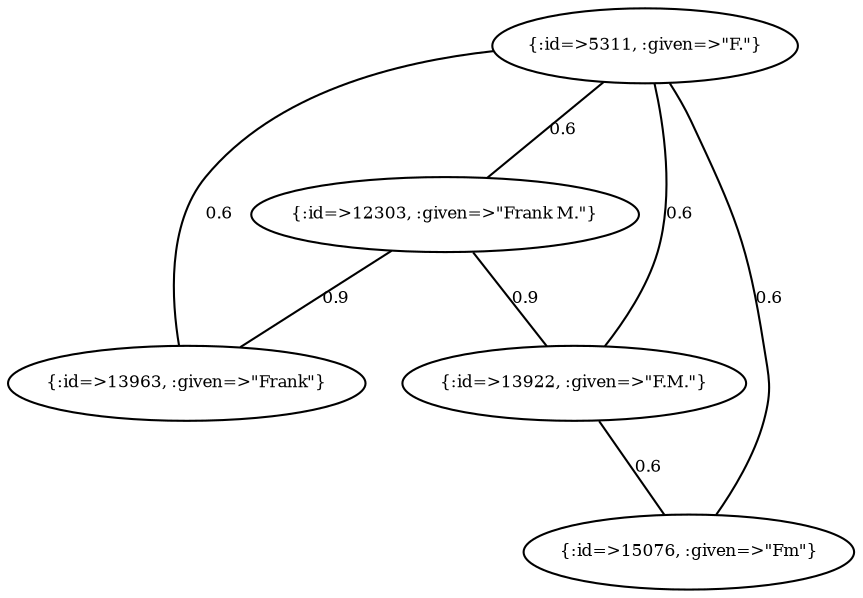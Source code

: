 graph Collector__WeightedGraph {
    "{:id=>5311, :given=>\"F.\"}" [
        fontsize = 8,
        label = "{:id=>5311, :given=>\"F.\"}"
    ]

    "{:id=>12303, :given=>\"Frank M.\"}" [
        fontsize = 8,
        label = "{:id=>12303, :given=>\"Frank M.\"}"
    ]

    "{:id=>13922, :given=>\"F.M.\"}" [
        fontsize = 8,
        label = "{:id=>13922, :given=>\"F.M.\"}"
    ]

    "{:id=>13963, :given=>\"Frank\"}" [
        fontsize = 8,
        label = "{:id=>13963, :given=>\"Frank\"}"
    ]

    "{:id=>15076, :given=>\"Fm\"}" [
        fontsize = 8,
        label = "{:id=>15076, :given=>\"Fm\"}"
    ]

    "{:id=>5311, :given=>\"F.\"}" -- "{:id=>12303, :given=>\"Frank M.\"}" [
        fontsize = 8,
        label = 0.6
    ]

    "{:id=>5311, :given=>\"F.\"}" -- "{:id=>13922, :given=>\"F.M.\"}" [
        fontsize = 8,
        label = 0.6
    ]

    "{:id=>5311, :given=>\"F.\"}" -- "{:id=>13963, :given=>\"Frank\"}" [
        fontsize = 8,
        label = 0.6
    ]

    "{:id=>5311, :given=>\"F.\"}" -- "{:id=>15076, :given=>\"Fm\"}" [
        fontsize = 8,
        label = 0.6
    ]

    "{:id=>12303, :given=>\"Frank M.\"}" -- "{:id=>13922, :given=>\"F.M.\"}" [
        fontsize = 8,
        label = 0.9
    ]

    "{:id=>12303, :given=>\"Frank M.\"}" -- "{:id=>13963, :given=>\"Frank\"}" [
        fontsize = 8,
        label = 0.9
    ]

    "{:id=>13922, :given=>\"F.M.\"}" -- "{:id=>15076, :given=>\"Fm\"}" [
        fontsize = 8,
        label = 0.6
    ]
}

